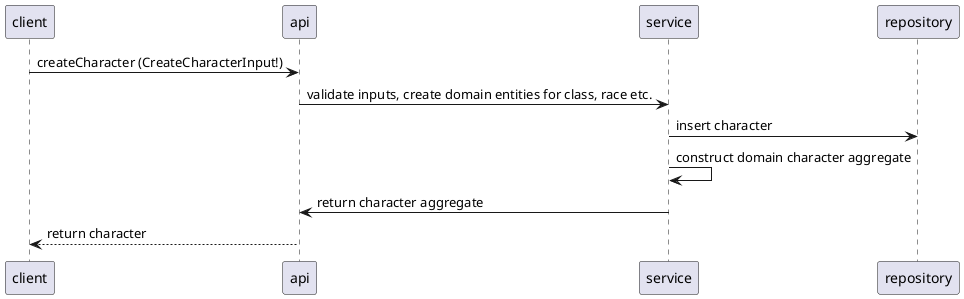 @startuml CreateCharacter
client -> api: createCharacter (CreateCharacterInput!)
api -> service: validate inputs, create domain entities for class, race etc.
service -> repository: insert character
service -> service: construct domain character aggregate
service -> api: return character aggregate
api --> client: return character
@enduml